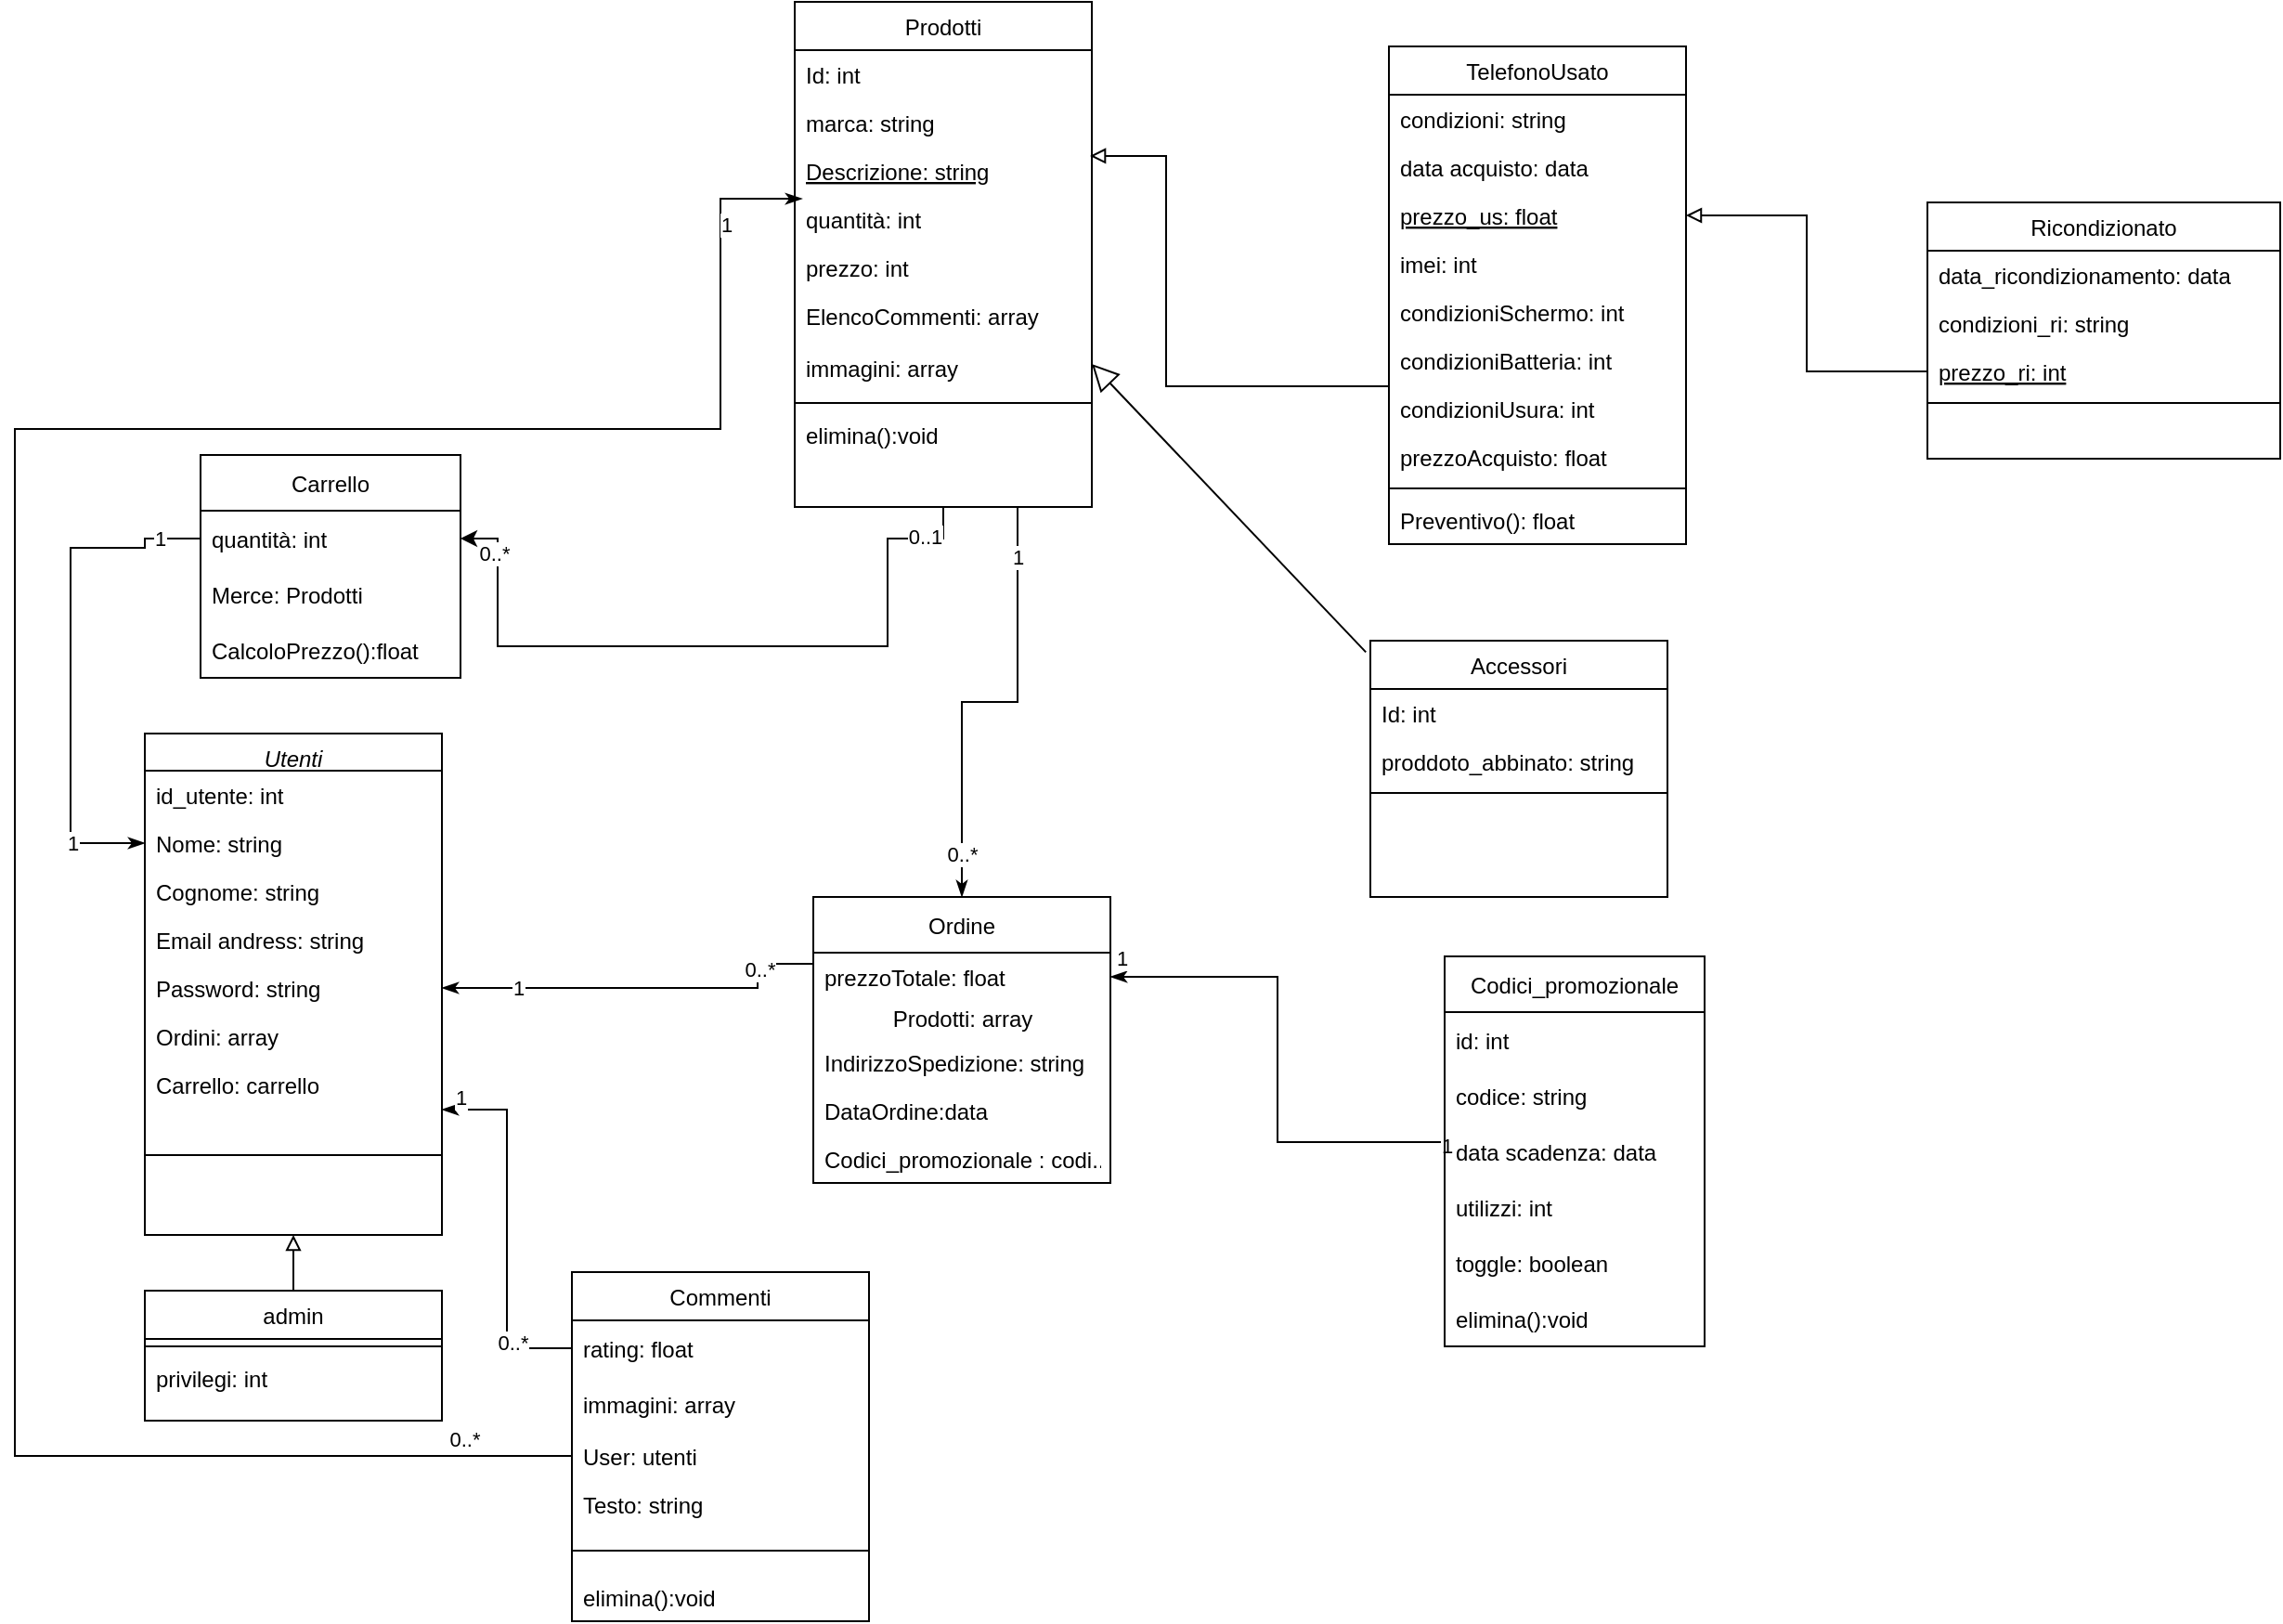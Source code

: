 <mxfile>
    <diagram id="C5RBs43oDa-KdzZeNtuy" name="Page-1">
        <mxGraphModel dx="1881" dy="1899" grid="1" gridSize="10" guides="1" tooltips="1" connect="1" arrows="1" fold="1" page="1" pageScale="1" pageWidth="827" pageHeight="1169" math="0" shadow="0">
            <root>
                <mxCell id="WIyWlLk6GJQsqaUBKTNV-0"/>
                <mxCell id="WIyWlLk6GJQsqaUBKTNV-1" parent="WIyWlLk6GJQsqaUBKTNV-0"/>
                <mxCell id="IXz-BEUPdebys6JWYZdc-4" value="0..*" style="edgeStyle=orthogonalEdgeStyle;rounded=0;orthogonalLoop=1;jettySize=auto;html=1;exitX=0.025;exitY=0.077;exitDx=0;exitDy=0;entryX=0;entryY=0.5;entryDx=0;entryDy=0;endArrow=none;endFill=0;exitPerimeter=0;startArrow=classicThin;startFill=1;" parent="WIyWlLk6GJQsqaUBKTNV-1" source="A47YOINxvxyLY4F3asWl-111" edge="1">
                    <mxGeometry x="0.917" y="9" relative="1" as="geometry">
                        <mxPoint x="-160" y="779" as="targetPoint"/>
                        <Array as="points">
                            <mxPoint x="-80" y="102"/>
                            <mxPoint x="-80" y="226"/>
                            <mxPoint x="-460" y="226"/>
                            <mxPoint x="-460" y="779"/>
                        </Array>
                        <mxPoint as="offset"/>
                    </mxGeometry>
                </mxCell>
                <mxCell id="IXz-BEUPdebys6JWYZdc-5" value="1" style="edgeLabel;html=1;align=center;verticalAlign=middle;resizable=0;points=[];" parent="IXz-BEUPdebys6JWYZdc-4" vertex="1" connectable="0">
                    <mxGeometry x="-0.917" y="3" relative="1" as="geometry">
                        <mxPoint as="offset"/>
                    </mxGeometry>
                </mxCell>
                <mxCell id="A47YOINxvxyLY4F3asWl-1" value="Prodotti" style="swimlane;fontStyle=0;align=center;verticalAlign=top;childLayout=stackLayout;horizontal=1;startSize=26;horizontalStack=0;resizeParent=1;resizeLast=0;collapsible=1;marginBottom=0;rounded=0;shadow=0;strokeWidth=1;" parent="WIyWlLk6GJQsqaUBKTNV-1" vertex="1">
                    <mxGeometry x="-40" y="-4" width="160" height="272" as="geometry">
                        <mxRectangle x="130" y="380" width="160" height="26" as="alternateBounds"/>
                    </mxGeometry>
                </mxCell>
                <mxCell id="A47YOINxvxyLY4F3asWl-2" value="Id: int&#10;" style="text;align=left;verticalAlign=top;spacingLeft=4;spacingRight=4;overflow=hidden;rotatable=0;points=[[0,0.5],[1,0.5]];portConstraint=eastwest;" parent="A47YOINxvxyLY4F3asWl-1" vertex="1">
                    <mxGeometry y="26" width="160" height="26" as="geometry"/>
                </mxCell>
                <mxCell id="A47YOINxvxyLY4F3asWl-3" value="marca: string&#10;" style="text;align=left;verticalAlign=top;spacingLeft=4;spacingRight=4;overflow=hidden;rotatable=0;points=[[0,0.5],[1,0.5]];portConstraint=eastwest;rounded=0;shadow=0;html=0;" parent="A47YOINxvxyLY4F3asWl-1" vertex="1">
                    <mxGeometry y="52" width="160" height="26" as="geometry"/>
                </mxCell>
                <mxCell id="A47YOINxvxyLY4F3asWl-5" value="Descrizione: string" style="text;align=left;verticalAlign=top;spacingLeft=4;spacingRight=4;overflow=hidden;rotatable=0;points=[[0,0.5],[1,0.5]];portConstraint=eastwest;fontStyle=4" parent="A47YOINxvxyLY4F3asWl-1" vertex="1">
                    <mxGeometry y="78" width="160" height="26" as="geometry"/>
                </mxCell>
                <mxCell id="A47YOINxvxyLY4F3asWl-111" value="quantità: int" style="text;align=left;verticalAlign=top;spacingLeft=4;spacingRight=4;overflow=hidden;rotatable=0;points=[[0,0.5],[1,0.5]];portConstraint=eastwest;" parent="A47YOINxvxyLY4F3asWl-1" vertex="1">
                    <mxGeometry y="104" width="160" height="26" as="geometry"/>
                </mxCell>
                <mxCell id="A47YOINxvxyLY4F3asWl-6" value="prezzo: int&#10;" style="text;align=left;verticalAlign=top;spacingLeft=4;spacingRight=4;overflow=hidden;rotatable=0;points=[[0,0.5],[1,0.5]];portConstraint=eastwest;" parent="A47YOINxvxyLY4F3asWl-1" vertex="1">
                    <mxGeometry y="130" width="160" height="26" as="geometry"/>
                </mxCell>
                <mxCell id="IXz-BEUPdebys6JWYZdc-3" value="ElencoCommenti: array" style="text;strokeColor=none;fillColor=none;align=left;verticalAlign=middle;spacingLeft=4;spacingRight=4;overflow=hidden;points=[[0,0.5],[1,0.5]];portConstraint=eastwest;rotatable=0;" parent="A47YOINxvxyLY4F3asWl-1" vertex="1">
                    <mxGeometry y="156" width="160" height="26" as="geometry"/>
                </mxCell>
                <mxCell id="y4r64zRViF-xcPbUj4qO-9" value="immagini: array" style="text;strokeColor=none;fillColor=none;align=left;verticalAlign=middle;spacingLeft=4;spacingRight=4;overflow=hidden;points=[[0,0.5],[1,0.5]];portConstraint=eastwest;rotatable=0;" parent="A47YOINxvxyLY4F3asWl-1" vertex="1">
                    <mxGeometry y="182" width="160" height="30" as="geometry"/>
                </mxCell>
                <mxCell id="A47YOINxvxyLY4F3asWl-4" value="" style="line;html=1;strokeWidth=1;align=left;verticalAlign=middle;spacingTop=-1;spacingLeft=3;spacingRight=3;rotatable=0;labelPosition=right;points=[];portConstraint=eastwest;" parent="A47YOINxvxyLY4F3asWl-1" vertex="1">
                    <mxGeometry y="212" width="160" height="8" as="geometry"/>
                </mxCell>
                <mxCell id="y4r64zRViF-xcPbUj4qO-17" value="elimina():void" style="text;strokeColor=none;fillColor=none;align=left;verticalAlign=middle;spacingLeft=4;spacingRight=4;overflow=hidden;points=[[0,0.5],[1,0.5]];portConstraint=eastwest;rotatable=0;" parent="A47YOINxvxyLY4F3asWl-1" vertex="1">
                    <mxGeometry y="220" width="160" height="26" as="geometry"/>
                </mxCell>
                <mxCell id="A47YOINxvxyLY4F3asWl-13" value="Accessori&#10;" style="swimlane;fontStyle=0;align=center;verticalAlign=top;childLayout=stackLayout;horizontal=1;startSize=26;horizontalStack=0;resizeParent=1;resizeLast=0;collapsible=1;marginBottom=0;rounded=0;shadow=0;strokeWidth=1;" parent="WIyWlLk6GJQsqaUBKTNV-1" vertex="1">
                    <mxGeometry x="270" y="340" width="160" height="138" as="geometry">
                        <mxRectangle x="130" y="380" width="160" height="26" as="alternateBounds"/>
                    </mxGeometry>
                </mxCell>
                <mxCell id="A47YOINxvxyLY4F3asWl-14" value="Id: int&#10;" style="text;align=left;verticalAlign=top;spacingLeft=4;spacingRight=4;overflow=hidden;rotatable=0;points=[[0,0.5],[1,0.5]];portConstraint=eastwest;" parent="A47YOINxvxyLY4F3asWl-13" vertex="1">
                    <mxGeometry y="26" width="160" height="26" as="geometry"/>
                </mxCell>
                <mxCell id="A47YOINxvxyLY4F3asWl-15" value="proddoto_abbinato: string" style="text;align=left;verticalAlign=top;spacingLeft=4;spacingRight=4;overflow=hidden;rotatable=0;points=[[0,0.5],[1,0.5]];portConstraint=eastwest;rounded=0;shadow=0;html=0;" parent="A47YOINxvxyLY4F3asWl-13" vertex="1">
                    <mxGeometry y="52" width="160" height="26" as="geometry"/>
                </mxCell>
                <mxCell id="A47YOINxvxyLY4F3asWl-17" value="" style="line;html=1;strokeWidth=1;align=left;verticalAlign=middle;spacingTop=-1;spacingLeft=3;spacingRight=3;rotatable=0;labelPosition=right;points=[];portConstraint=eastwest;" parent="A47YOINxvxyLY4F3asWl-13" vertex="1">
                    <mxGeometry y="78" width="160" height="8" as="geometry"/>
                </mxCell>
                <mxCell id="A47YOINxvxyLY4F3asWl-25" value="TelefonoUsato&#10;" style="swimlane;fontStyle=0;align=center;verticalAlign=top;childLayout=stackLayout;horizontal=1;startSize=26;horizontalStack=0;resizeParent=1;resizeLast=0;collapsible=1;marginBottom=0;rounded=0;shadow=0;strokeWidth=1;" parent="WIyWlLk6GJQsqaUBKTNV-1" vertex="1">
                    <mxGeometry x="280" y="20" width="160" height="268" as="geometry">
                        <mxRectangle x="130" y="380" width="160" height="26" as="alternateBounds"/>
                    </mxGeometry>
                </mxCell>
                <mxCell id="A47YOINxvxyLY4F3asWl-26" value="condizioni: string&#10;" style="text;align=left;verticalAlign=top;spacingLeft=4;spacingRight=4;overflow=hidden;rotatable=0;points=[[0,0.5],[1,0.5]];portConstraint=eastwest;" parent="A47YOINxvxyLY4F3asWl-25" vertex="1">
                    <mxGeometry y="26" width="160" height="26" as="geometry"/>
                </mxCell>
                <mxCell id="A47YOINxvxyLY4F3asWl-27" value="data acquisto: data" style="text;align=left;verticalAlign=top;spacingLeft=4;spacingRight=4;overflow=hidden;rotatable=0;points=[[0,0.5],[1,0.5]];portConstraint=eastwest;rounded=0;shadow=0;html=0;" parent="A47YOINxvxyLY4F3asWl-25" vertex="1">
                    <mxGeometry y="52" width="160" height="26" as="geometry"/>
                </mxCell>
                <mxCell id="A47YOINxvxyLY4F3asWl-113" value="prezzo_us: float" style="text;align=left;verticalAlign=top;spacingLeft=4;spacingRight=4;overflow=hidden;rotatable=0;points=[[0,0.5],[1,0.5]];portConstraint=eastwest;fontStyle=4" parent="A47YOINxvxyLY4F3asWl-25" vertex="1">
                    <mxGeometry y="78" width="160" height="26" as="geometry"/>
                </mxCell>
                <mxCell id="A47YOINxvxyLY4F3asWl-115" value="imei: int" style="text;align=left;verticalAlign=top;spacingLeft=4;spacingRight=4;overflow=hidden;rotatable=0;points=[[0,0.5],[1,0.5]];portConstraint=eastwest;" parent="A47YOINxvxyLY4F3asWl-25" vertex="1">
                    <mxGeometry y="104" width="160" height="26" as="geometry"/>
                </mxCell>
                <mxCell id="IXz-BEUPdebys6JWYZdc-23" value="condizioniSchermo: int" style="text;align=left;verticalAlign=top;spacingLeft=4;spacingRight=4;overflow=hidden;rotatable=0;points=[[0,0.5],[1,0.5]];portConstraint=eastwest;" parent="A47YOINxvxyLY4F3asWl-25" vertex="1">
                    <mxGeometry y="130" width="160" height="26" as="geometry"/>
                </mxCell>
                <mxCell id="y4r64zRViF-xcPbUj4qO-3" value="condizioniBatteria: int" style="text;align=left;verticalAlign=top;spacingLeft=4;spacingRight=4;overflow=hidden;rotatable=0;points=[[0,0.5],[1,0.5]];portConstraint=eastwest;" parent="A47YOINxvxyLY4F3asWl-25" vertex="1">
                    <mxGeometry y="156" width="160" height="26" as="geometry"/>
                </mxCell>
                <mxCell id="y4r64zRViF-xcPbUj4qO-4" value="condizioniUsura: int" style="text;align=left;verticalAlign=top;spacingLeft=4;spacingRight=4;overflow=hidden;rotatable=0;points=[[0,0.5],[1,0.5]];portConstraint=eastwest;" parent="A47YOINxvxyLY4F3asWl-25" vertex="1">
                    <mxGeometry y="182" width="160" height="26" as="geometry"/>
                </mxCell>
                <mxCell id="y4r64zRViF-xcPbUj4qO-5" value="prezzoAcquisto: float" style="text;align=left;verticalAlign=top;spacingLeft=4;spacingRight=4;overflow=hidden;rotatable=0;points=[[0,0.5],[1,0.5]];portConstraint=eastwest;" parent="A47YOINxvxyLY4F3asWl-25" vertex="1">
                    <mxGeometry y="208" width="160" height="26" as="geometry"/>
                </mxCell>
                <mxCell id="A47YOINxvxyLY4F3asWl-29" value="" style="line;html=1;strokeWidth=1;align=left;verticalAlign=middle;spacingTop=-1;spacingLeft=3;spacingRight=3;rotatable=0;labelPosition=right;points=[];portConstraint=eastwest;" parent="A47YOINxvxyLY4F3asWl-25" vertex="1">
                    <mxGeometry y="234" width="160" height="8" as="geometry"/>
                </mxCell>
                <mxCell id="y4r64zRViF-xcPbUj4qO-6" value="Preventivo(): float" style="text;align=left;verticalAlign=top;spacingLeft=4;spacingRight=4;overflow=hidden;rotatable=0;points=[[0,0.5],[1,0.5]];portConstraint=eastwest;" parent="A47YOINxvxyLY4F3asWl-25" vertex="1">
                    <mxGeometry y="242" width="160" height="26" as="geometry"/>
                </mxCell>
                <mxCell id="A47YOINxvxyLY4F3asWl-31" value="Ricondizionato" style="swimlane;fontStyle=0;align=center;verticalAlign=top;childLayout=stackLayout;horizontal=1;startSize=26;horizontalStack=0;resizeParent=1;resizeLast=0;collapsible=1;marginBottom=0;rounded=0;shadow=0;strokeWidth=1;" parent="WIyWlLk6GJQsqaUBKTNV-1" vertex="1">
                    <mxGeometry x="570" y="104" width="190" height="138" as="geometry">
                        <mxRectangle x="130" y="380" width="160" height="26" as="alternateBounds"/>
                    </mxGeometry>
                </mxCell>
                <mxCell id="A47YOINxvxyLY4F3asWl-32" value="data_ricondizionamento: data" style="text;align=left;verticalAlign=top;spacingLeft=4;spacingRight=4;overflow=hidden;rotatable=0;points=[[0,0.5],[1,0.5]];portConstraint=eastwest;" parent="A47YOINxvxyLY4F3asWl-31" vertex="1">
                    <mxGeometry y="26" width="190" height="26" as="geometry"/>
                </mxCell>
                <mxCell id="A47YOINxvxyLY4F3asWl-33" value="condizioni_ri: string" style="text;align=left;verticalAlign=top;spacingLeft=4;spacingRight=4;overflow=hidden;rotatable=0;points=[[0,0.5],[1,0.5]];portConstraint=eastwest;rounded=0;shadow=0;html=0;" parent="A47YOINxvxyLY4F3asWl-31" vertex="1">
                    <mxGeometry y="52" width="190" height="26" as="geometry"/>
                </mxCell>
                <mxCell id="A47YOINxvxyLY4F3asWl-34" value="prezzo_ri: int" style="text;align=left;verticalAlign=top;spacingLeft=4;spacingRight=4;overflow=hidden;rotatable=0;points=[[0,0.5],[1,0.5]];portConstraint=eastwest;fontStyle=4" parent="A47YOINxvxyLY4F3asWl-31" vertex="1">
                    <mxGeometry y="78" width="190" height="26" as="geometry"/>
                </mxCell>
                <mxCell id="A47YOINxvxyLY4F3asWl-35" value="" style="line;html=1;strokeWidth=1;align=left;verticalAlign=middle;spacingTop=-1;spacingLeft=3;spacingRight=3;rotatable=0;labelPosition=right;points=[];portConstraint=eastwest;" parent="A47YOINxvxyLY4F3asWl-31" vertex="1">
                    <mxGeometry y="104" width="190" height="8" as="geometry"/>
                </mxCell>
                <mxCell id="A47YOINxvxyLY4F3asWl-59" value="" style="endArrow=block;endFill=0;endSize=12;html=1;rounded=0;elbow=vertical;entryX=1;entryY=0.5;entryDx=0;entryDy=0;exitX=-0.015;exitY=0.045;exitDx=0;exitDy=0;exitPerimeter=0;" parent="WIyWlLk6GJQsqaUBKTNV-1" source="A47YOINxvxyLY4F3asWl-13" edge="1">
                    <mxGeometry width="160" relative="1" as="geometry">
                        <mxPoint x="294" y="78" as="sourcePoint"/>
                        <mxPoint x="120" y="191" as="targetPoint"/>
                    </mxGeometry>
                </mxCell>
                <mxCell id="A47YOINxvxyLY4F3asWl-71" value="Commenti" style="swimlane;fontStyle=0;align=center;verticalAlign=top;childLayout=stackLayout;horizontal=1;startSize=26;horizontalStack=0;resizeParent=1;resizeLast=0;collapsible=1;marginBottom=0;rounded=0;shadow=0;strokeWidth=1;" parent="WIyWlLk6GJQsqaUBKTNV-1" vertex="1">
                    <mxGeometry x="-160" y="680" width="160" height="188" as="geometry">
                        <mxRectangle x="130" y="380" width="160" height="26" as="alternateBounds"/>
                    </mxGeometry>
                </mxCell>
                <mxCell id="A47YOINxvxyLY4F3asWl-72" value="rating: float" style="text;strokeColor=none;fillColor=none;align=left;verticalAlign=middle;spacingLeft=4;spacingRight=4;overflow=hidden;points=[[0,0.5],[1,0.5]];portConstraint=eastwest;rotatable=0;" parent="A47YOINxvxyLY4F3asWl-71" vertex="1">
                    <mxGeometry y="26" width="160" height="30" as="geometry"/>
                </mxCell>
                <mxCell id="A47YOINxvxyLY4F3asWl-73" value="immagini: array" style="text;strokeColor=none;fillColor=none;align=left;verticalAlign=middle;spacingLeft=4;spacingRight=4;overflow=hidden;points=[[0,0.5],[1,0.5]];portConstraint=eastwest;rotatable=0;" parent="A47YOINxvxyLY4F3asWl-71" vertex="1">
                    <mxGeometry y="56" width="160" height="30" as="geometry"/>
                </mxCell>
                <mxCell id="IXz-BEUPdebys6JWYZdc-2" value="User: utenti" style="text;strokeColor=none;fillColor=none;align=left;verticalAlign=middle;spacingLeft=4;spacingRight=4;overflow=hidden;points=[[0,0.5],[1,0.5]];portConstraint=eastwest;rotatable=0;" parent="A47YOINxvxyLY4F3asWl-71" vertex="1">
                    <mxGeometry y="86" width="160" height="26" as="geometry"/>
                </mxCell>
                <mxCell id="1" value="Testo: string" style="text;strokeColor=none;fillColor=none;align=left;verticalAlign=middle;spacingLeft=4;spacingRight=4;overflow=hidden;points=[[0,0.5],[1,0.5]];portConstraint=eastwest;rotatable=0;" vertex="1" parent="A47YOINxvxyLY4F3asWl-71">
                    <mxGeometry y="112" width="160" height="26" as="geometry"/>
                </mxCell>
                <mxCell id="A47YOINxvxyLY4F3asWl-76" value="" style="line;html=1;strokeWidth=1;align=left;verticalAlign=middle;spacingTop=-1;spacingLeft=3;spacingRight=3;rotatable=0;labelPosition=right;points=[];portConstraint=eastwest;" parent="A47YOINxvxyLY4F3asWl-71" vertex="1">
                    <mxGeometry y="138" width="160" height="24" as="geometry"/>
                </mxCell>
                <mxCell id="y4r64zRViF-xcPbUj4qO-11" value="elimina():void" style="text;strokeColor=none;fillColor=none;align=left;verticalAlign=middle;spacingLeft=4;spacingRight=4;overflow=hidden;points=[[0,0.5],[1,0.5]];portConstraint=eastwest;rotatable=0;" parent="A47YOINxvxyLY4F3asWl-71" vertex="1">
                    <mxGeometry y="162" width="160" height="26" as="geometry"/>
                </mxCell>
                <mxCell id="A47YOINxvxyLY4F3asWl-77" value="Carrello" style="swimlane;fontStyle=0;childLayout=stackLayout;horizontal=1;startSize=30;horizontalStack=0;resizeParent=1;resizeParentMax=0;resizeLast=0;collapsible=1;marginBottom=0;" parent="WIyWlLk6GJQsqaUBKTNV-1" vertex="1">
                    <mxGeometry x="-360" y="240" width="140" height="120" as="geometry">
                        <mxRectangle x="280" y="710" width="70" height="30" as="alternateBounds"/>
                    </mxGeometry>
                </mxCell>
                <mxCell id="A47YOINxvxyLY4F3asWl-80" value="quantità: int" style="text;strokeColor=none;fillColor=none;align=left;verticalAlign=middle;spacingLeft=4;spacingRight=4;overflow=hidden;points=[[0,0.5],[1,0.5]];portConstraint=eastwest;rotatable=0;" parent="A47YOINxvxyLY4F3asWl-77" vertex="1">
                    <mxGeometry y="30" width="140" height="30" as="geometry"/>
                </mxCell>
                <mxCell id="IXz-BEUPdebys6JWYZdc-26" value="Merce: Prodotti" style="text;strokeColor=none;fillColor=none;align=left;verticalAlign=middle;spacingLeft=4;spacingRight=4;overflow=hidden;points=[[0,0.5],[1,0.5]];portConstraint=eastwest;rotatable=0;" parent="A47YOINxvxyLY4F3asWl-77" vertex="1">
                    <mxGeometry y="60" width="140" height="30" as="geometry"/>
                </mxCell>
                <mxCell id="y4r64zRViF-xcPbUj4qO-16" value="CalcoloPrezzo():float" style="text;strokeColor=none;fillColor=none;align=left;verticalAlign=middle;spacingLeft=4;spacingRight=4;overflow=hidden;points=[[0,0.5],[1,0.5]];portConstraint=eastwest;rotatable=0;" parent="A47YOINxvxyLY4F3asWl-77" vertex="1">
                    <mxGeometry y="90" width="140" height="30" as="geometry"/>
                </mxCell>
                <mxCell id="A47YOINxvxyLY4F3asWl-81" value="Utenti" style="swimlane;fontStyle=2;align=center;verticalAlign=top;childLayout=stackLayout;horizontal=1;startSize=20;horizontalStack=0;resizeParent=1;resizeLast=0;collapsible=1;marginBottom=0;rounded=0;shadow=0;strokeWidth=1;" parent="WIyWlLk6GJQsqaUBKTNV-1" vertex="1">
                    <mxGeometry x="-390" y="390" width="160" height="270" as="geometry">
                        <mxRectangle x="230" y="140" width="160" height="26" as="alternateBounds"/>
                    </mxGeometry>
                </mxCell>
                <mxCell id="A47YOINxvxyLY4F3asWl-82" value="id_utente: int" style="text;align=left;verticalAlign=top;spacingLeft=4;spacingRight=4;overflow=hidden;rotatable=0;points=[[0,0.5],[1,0.5]];portConstraint=eastwest;" parent="A47YOINxvxyLY4F3asWl-81" vertex="1">
                    <mxGeometry y="20" width="160" height="26" as="geometry"/>
                </mxCell>
                <mxCell id="A47YOINxvxyLY4F3asWl-83" value="Nome: string" style="text;align=left;verticalAlign=top;spacingLeft=4;spacingRight=4;overflow=hidden;rotatable=0;points=[[0,0.5],[1,0.5]];portConstraint=eastwest;rounded=0;shadow=0;html=0;" parent="A47YOINxvxyLY4F3asWl-81" vertex="1">
                    <mxGeometry y="46" width="160" height="26" as="geometry"/>
                </mxCell>
                <mxCell id="A47YOINxvxyLY4F3asWl-84" value="Cognome: string" style="text;align=left;verticalAlign=top;spacingLeft=4;spacingRight=4;overflow=hidden;rotatable=0;points=[[0,0.5],[1,0.5]];portConstraint=eastwest;" parent="A47YOINxvxyLY4F3asWl-81" vertex="1">
                    <mxGeometry y="72" width="160" height="26" as="geometry"/>
                </mxCell>
                <mxCell id="A47YOINxvxyLY4F3asWl-85" value="Email andress: string" style="text;align=left;verticalAlign=top;spacingLeft=4;spacingRight=4;overflow=hidden;rotatable=0;points=[[0,0.5],[1,0.5]];portConstraint=eastwest;" parent="A47YOINxvxyLY4F3asWl-81" vertex="1">
                    <mxGeometry y="98" width="160" height="26" as="geometry"/>
                </mxCell>
                <mxCell id="A47YOINxvxyLY4F3asWl-86" value="Password: string" style="text;align=left;verticalAlign=top;spacingLeft=4;spacingRight=4;overflow=hidden;rotatable=0;points=[[0,0.5],[1,0.5]];portConstraint=eastwest;" parent="A47YOINxvxyLY4F3asWl-81" vertex="1">
                    <mxGeometry y="124" width="160" height="26" as="geometry"/>
                </mxCell>
                <mxCell id="y4r64zRViF-xcPbUj4qO-0" value="Ordini: array" style="text;align=left;verticalAlign=top;spacingLeft=4;spacingRight=4;overflow=hidden;rotatable=0;points=[[0,0.5],[1,0.5]];portConstraint=eastwest;" parent="A47YOINxvxyLY4F3asWl-81" vertex="1">
                    <mxGeometry y="150" width="160" height="26" as="geometry"/>
                </mxCell>
                <mxCell id="y4r64zRViF-xcPbUj4qO-7" value="Carrello: carrello" style="text;align=left;verticalAlign=top;spacingLeft=4;spacingRight=4;overflow=hidden;rotatable=0;points=[[0,0.5],[1,0.5]];portConstraint=eastwest;" parent="A47YOINxvxyLY4F3asWl-81" vertex="1">
                    <mxGeometry y="176" width="160" height="26" as="geometry"/>
                </mxCell>
                <mxCell id="A47YOINxvxyLY4F3asWl-87" value="" style="line;html=1;strokeWidth=1;align=left;verticalAlign=middle;spacingTop=-1;spacingLeft=3;spacingRight=3;rotatable=0;labelPosition=right;points=[];portConstraint=eastwest;" parent="A47YOINxvxyLY4F3asWl-81" vertex="1">
                    <mxGeometry y="202" width="160" height="50" as="geometry"/>
                </mxCell>
                <mxCell id="IXz-BEUPdebys6JWYZdc-10" style="edgeStyle=orthogonalEdgeStyle;rounded=0;orthogonalLoop=1;jettySize=auto;html=1;entryX=0.5;entryY=1;entryDx=0;entryDy=0;endArrow=block;endFill=0;" parent="WIyWlLk6GJQsqaUBKTNV-1" source="A47YOINxvxyLY4F3asWl-88" target="A47YOINxvxyLY4F3asWl-81" edge="1">
                    <mxGeometry relative="1" as="geometry"/>
                </mxCell>
                <mxCell id="A47YOINxvxyLY4F3asWl-88" value="admin&#10;" style="swimlane;fontStyle=0;align=center;verticalAlign=top;childLayout=stackLayout;horizontal=1;startSize=26;horizontalStack=0;resizeParent=1;resizeLast=0;collapsible=1;marginBottom=0;rounded=0;shadow=0;strokeWidth=1;" parent="WIyWlLk6GJQsqaUBKTNV-1" vertex="1">
                    <mxGeometry x="-390" y="690" width="160" height="70" as="geometry">
                        <mxRectangle x="340" y="380" width="170" height="26" as="alternateBounds"/>
                    </mxGeometry>
                </mxCell>
                <mxCell id="A47YOINxvxyLY4F3asWl-90" value="" style="line;html=1;strokeWidth=1;align=left;verticalAlign=middle;spacingTop=-1;spacingLeft=3;spacingRight=3;rotatable=0;labelPosition=right;points=[];portConstraint=eastwest;" parent="A47YOINxvxyLY4F3asWl-88" vertex="1">
                    <mxGeometry y="26" width="160" height="8" as="geometry"/>
                </mxCell>
                <mxCell id="A47YOINxvxyLY4F3asWl-89" value="privilegi: int&#10;" style="text;align=left;verticalAlign=top;spacingLeft=4;spacingRight=4;overflow=hidden;rotatable=0;points=[[0,0.5],[1,0.5]];portConstraint=eastwest;" parent="A47YOINxvxyLY4F3asWl-88" vertex="1">
                    <mxGeometry y="34" width="160" height="26" as="geometry"/>
                </mxCell>
                <mxCell id="IXz-BEUPdebys6JWYZdc-14" style="edgeStyle=orthogonalEdgeStyle;rounded=0;orthogonalLoop=1;jettySize=auto;html=1;entryX=0.75;entryY=1;entryDx=0;entryDy=0;endArrow=none;endFill=0;startArrow=classicThin;startFill=1;" parent="WIyWlLk6GJQsqaUBKTNV-1" source="A47YOINxvxyLY4F3asWl-92" target="A47YOINxvxyLY4F3asWl-1" edge="1">
                    <mxGeometry relative="1" as="geometry"/>
                </mxCell>
                <mxCell id="IXz-BEUPdebys6JWYZdc-30" value="0..*" style="edgeLabel;html=1;align=center;verticalAlign=middle;resizable=0;points=[];" parent="IXz-BEUPdebys6JWYZdc-14" vertex="1" connectable="0">
                    <mxGeometry x="-0.805" relative="1" as="geometry">
                        <mxPoint as="offset"/>
                    </mxGeometry>
                </mxCell>
                <mxCell id="IXz-BEUPdebys6JWYZdc-31" value="1" style="edgeLabel;html=1;align=center;verticalAlign=middle;resizable=0;points=[];" parent="IXz-BEUPdebys6JWYZdc-14" vertex="1" connectable="0">
                    <mxGeometry x="0.774" relative="1" as="geometry">
                        <mxPoint as="offset"/>
                    </mxGeometry>
                </mxCell>
                <mxCell id="A47YOINxvxyLY4F3asWl-92" value="Ordine" style="swimlane;fontStyle=0;childLayout=stackLayout;horizontal=1;startSize=30;horizontalStack=0;resizeParent=1;resizeParentMax=0;resizeLast=0;collapsible=1;marginBottom=0;" parent="WIyWlLk6GJQsqaUBKTNV-1" vertex="1">
                    <mxGeometry x="-30" y="478" width="160" height="154" as="geometry"/>
                </mxCell>
                <mxCell id="y4r64zRViF-xcPbUj4qO-8" value="prezzoTotale: float" style="text;align=left;verticalAlign=top;spacingLeft=4;spacingRight=4;overflow=hidden;rotatable=0;points=[[0,0.5],[1,0.5]];portConstraint=eastwest;" parent="A47YOINxvxyLY4F3asWl-92" vertex="1">
                    <mxGeometry y="30" width="160" height="26" as="geometry"/>
                </mxCell>
                <mxCell id="y4r64zRViF-xcPbUj4qO-1" value="Prodotti: array" style="text;html=1;align=center;verticalAlign=middle;resizable=0;points=[];autosize=1;strokeColor=none;fillColor=none;" parent="A47YOINxvxyLY4F3asWl-92" vertex="1">
                    <mxGeometry y="56" width="160" height="20" as="geometry"/>
                </mxCell>
                <mxCell id="y4r64zRViF-xcPbUj4qO-14" value="IndirizzoSpedizione: string" style="text;align=left;verticalAlign=top;spacingLeft=4;spacingRight=4;overflow=hidden;rotatable=0;points=[[0,0.5],[1,0.5]];portConstraint=eastwest;" parent="A47YOINxvxyLY4F3asWl-92" vertex="1">
                    <mxGeometry y="76" width="160" height="26" as="geometry"/>
                </mxCell>
                <mxCell id="y4r64zRViF-xcPbUj4qO-15" value="DataOrdine:data" style="text;align=left;verticalAlign=top;spacingLeft=4;spacingRight=4;overflow=hidden;rotatable=0;points=[[0,0.5],[1,0.5]];portConstraint=eastwest;" parent="A47YOINxvxyLY4F3asWl-92" vertex="1">
                    <mxGeometry y="102" width="160" height="26" as="geometry"/>
                </mxCell>
                <mxCell id="0" value="Codici_promozionale : codi..&#10;" style="text;align=left;verticalAlign=top;spacingLeft=4;spacingRight=4;overflow=hidden;rotatable=0;points=[[0,0.5],[1,0.5]];portConstraint=eastwest;" parent="A47YOINxvxyLY4F3asWl-92" vertex="1">
                    <mxGeometry y="128" width="160" height="26" as="geometry"/>
                </mxCell>
                <mxCell id="IXz-BEUPdebys6JWYZdc-19" value="1" style="edgeStyle=orthogonalEdgeStyle;rounded=0;orthogonalLoop=1;jettySize=auto;html=1;entryX=1;entryY=0.5;entryDx=0;entryDy=0;endArrow=classicThin;endFill=1;" parent="WIyWlLk6GJQsqaUBKTNV-1" source="A47YOINxvxyLY4F3asWl-104" target="y4r64zRViF-xcPbUj4qO-8" edge="1">
                    <mxGeometry x="0.959" y="-10" relative="1" as="geometry">
                        <Array as="points">
                            <mxPoint x="220" y="610"/>
                            <mxPoint x="220" y="521"/>
                        </Array>
                        <mxPoint as="offset"/>
                    </mxGeometry>
                </mxCell>
                <mxCell id="IXz-BEUPdebys6JWYZdc-21" value="1" style="edgeLabel;html=1;align=center;verticalAlign=middle;resizable=0;points=[];" parent="IXz-BEUPdebys6JWYZdc-19" vertex="1" connectable="0">
                    <mxGeometry x="-0.816" y="2" relative="1" as="geometry">
                        <mxPoint x="25" as="offset"/>
                    </mxGeometry>
                </mxCell>
                <mxCell id="A47YOINxvxyLY4F3asWl-104" value="Codici_promozionale" style="swimlane;fontStyle=0;childLayout=stackLayout;horizontal=1;startSize=30;horizontalStack=0;resizeParent=1;resizeParentMax=0;resizeLast=0;collapsible=1;marginBottom=0;" parent="WIyWlLk6GJQsqaUBKTNV-1" vertex="1">
                    <mxGeometry x="310" y="510" width="140" height="210" as="geometry"/>
                </mxCell>
                <mxCell id="A47YOINxvxyLY4F3asWl-105" value="id: int" style="text;strokeColor=none;fillColor=none;align=left;verticalAlign=middle;spacingLeft=4;spacingRight=4;overflow=hidden;points=[[0,0.5],[1,0.5]];portConstraint=eastwest;rotatable=0;" parent="A47YOINxvxyLY4F3asWl-104" vertex="1">
                    <mxGeometry y="30" width="140" height="30" as="geometry"/>
                </mxCell>
                <mxCell id="A47YOINxvxyLY4F3asWl-106" value="codice: string" style="text;strokeColor=none;fillColor=none;align=left;verticalAlign=middle;spacingLeft=4;spacingRight=4;overflow=hidden;points=[[0,0.5],[1,0.5]];portConstraint=eastwest;rotatable=0;" parent="A47YOINxvxyLY4F3asWl-104" vertex="1">
                    <mxGeometry y="60" width="140" height="30" as="geometry"/>
                </mxCell>
                <mxCell id="A47YOINxvxyLY4F3asWl-107" value="data scadenza: data" style="text;strokeColor=none;fillColor=none;align=left;verticalAlign=middle;spacingLeft=4;spacingRight=4;overflow=hidden;points=[[0,0.5],[1,0.5]];portConstraint=eastwest;rotatable=0;" parent="A47YOINxvxyLY4F3asWl-104" vertex="1">
                    <mxGeometry y="90" width="140" height="30" as="geometry"/>
                </mxCell>
                <mxCell id="A47YOINxvxyLY4F3asWl-109" value="utilizzi: int" style="text;strokeColor=none;fillColor=none;align=left;verticalAlign=middle;spacingLeft=4;spacingRight=4;overflow=hidden;points=[[0,0.5],[1,0.5]];portConstraint=eastwest;rotatable=0;" parent="A47YOINxvxyLY4F3asWl-104" vertex="1">
                    <mxGeometry y="120" width="140" height="30" as="geometry"/>
                </mxCell>
                <mxCell id="A47YOINxvxyLY4F3asWl-108" value="toggle: boolean" style="text;strokeColor=none;fillColor=none;align=left;verticalAlign=middle;spacingLeft=4;spacingRight=4;overflow=hidden;points=[[0,0.5],[1,0.5]];portConstraint=eastwest;rotatable=0;" parent="A47YOINxvxyLY4F3asWl-104" vertex="1">
                    <mxGeometry y="150" width="140" height="30" as="geometry"/>
                </mxCell>
                <mxCell id="y4r64zRViF-xcPbUj4qO-12" value="elimina():void" style="text;strokeColor=none;fillColor=none;align=left;verticalAlign=middle;spacingLeft=4;spacingRight=4;overflow=hidden;points=[[0,0.5],[1,0.5]];portConstraint=eastwest;rotatable=0;" parent="A47YOINxvxyLY4F3asWl-104" vertex="1">
                    <mxGeometry y="180" width="140" height="30" as="geometry"/>
                </mxCell>
                <mxCell id="IXz-BEUPdebys6JWYZdc-9" value="0..1" style="edgeStyle=orthogonalEdgeStyle;rounded=0;orthogonalLoop=1;jettySize=auto;html=1;exitX=1;exitY=0.5;exitDx=0;exitDy=0;entryX=0.5;entryY=1;entryDx=0;entryDy=0;endArrow=none;endFill=0;startArrow=classic;startFill=1;" parent="WIyWlLk6GJQsqaUBKTNV-1" source="A47YOINxvxyLY4F3asWl-80" target="A47YOINxvxyLY4F3asWl-1" edge="1">
                    <mxGeometry x="0.921" y="10" relative="1" as="geometry">
                        <Array as="points">
                            <mxPoint x="-200" y="285"/>
                            <mxPoint x="-200" y="343"/>
                            <mxPoint x="10" y="343"/>
                            <mxPoint x="10" y="285"/>
                            <mxPoint x="40" y="285"/>
                        </Array>
                        <mxPoint as="offset"/>
                    </mxGeometry>
                </mxCell>
                <mxCell id="IXz-BEUPdebys6JWYZdc-20" value="0..*" style="edgeLabel;html=1;align=center;verticalAlign=middle;resizable=0;points=[];" parent="IXz-BEUPdebys6JWYZdc-9" vertex="1" connectable="0">
                    <mxGeometry x="-0.858" y="-2" relative="1" as="geometry">
                        <mxPoint as="offset"/>
                    </mxGeometry>
                </mxCell>
                <mxCell id="IXz-BEUPdebys6JWYZdc-11" style="edgeStyle=orthogonalEdgeStyle;rounded=0;orthogonalLoop=1;jettySize=auto;html=1;exitX=0;exitY=0.5;exitDx=0;exitDy=0;entryX=0;entryY=0.5;entryDx=0;entryDy=0;endArrow=classicThin;endFill=1;startArrow=none;startFill=0;" parent="WIyWlLk6GJQsqaUBKTNV-1" source="A47YOINxvxyLY4F3asWl-80" target="A47YOINxvxyLY4F3asWl-83" edge="1">
                    <mxGeometry relative="1" as="geometry">
                        <Array as="points">
                            <mxPoint x="-390" y="285"/>
                            <mxPoint x="-390" y="290"/>
                            <mxPoint x="-430" y="290"/>
                            <mxPoint x="-430" y="449"/>
                        </Array>
                    </mxGeometry>
                </mxCell>
                <mxCell id="IXz-BEUPdebys6JWYZdc-12" value="1" style="edgeLabel;html=1;align=center;verticalAlign=middle;resizable=0;points=[];" parent="IXz-BEUPdebys6JWYZdc-11" vertex="1" connectable="0">
                    <mxGeometry x="-0.839" relative="1" as="geometry">
                        <mxPoint as="offset"/>
                    </mxGeometry>
                </mxCell>
                <mxCell id="IXz-BEUPdebys6JWYZdc-13" value="1" style="edgeLabel;html=1;align=center;verticalAlign=middle;resizable=0;points=[];" parent="IXz-BEUPdebys6JWYZdc-11" vertex="1" connectable="0">
                    <mxGeometry x="0.71" relative="1" as="geometry">
                        <mxPoint as="offset"/>
                    </mxGeometry>
                </mxCell>
                <mxCell id="IXz-BEUPdebys6JWYZdc-16" style="edgeStyle=orthogonalEdgeStyle;rounded=0;orthogonalLoop=1;jettySize=auto;html=1;exitX=0;exitY=0.5;exitDx=0;exitDy=0;entryX=1;entryY=0.5;entryDx=0;entryDy=0;endArrow=classicThin;endFill=1;startArrow=none;startFill=0;" parent="WIyWlLk6GJQsqaUBKTNV-1" target="A47YOINxvxyLY4F3asWl-86" edge="1">
                    <mxGeometry relative="1" as="geometry">
                        <mxPoint x="-30" y="514" as="sourcePoint"/>
                        <Array as="points">
                            <mxPoint x="-60" y="514"/>
                            <mxPoint x="-60" y="527"/>
                        </Array>
                    </mxGeometry>
                </mxCell>
                <mxCell id="IXz-BEUPdebys6JWYZdc-17" value="1" style="edgeLabel;html=1;align=center;verticalAlign=middle;resizable=0;points=[];" parent="IXz-BEUPdebys6JWYZdc-16" vertex="1" connectable="0">
                    <mxGeometry x="0.615" relative="1" as="geometry">
                        <mxPoint as="offset"/>
                    </mxGeometry>
                </mxCell>
                <mxCell id="IXz-BEUPdebys6JWYZdc-18" value="0..*" style="edgeLabel;html=1;align=center;verticalAlign=middle;resizable=0;points=[];" parent="IXz-BEUPdebys6JWYZdc-16" vertex="1" connectable="0">
                    <mxGeometry x="-0.69" y="1" relative="1" as="geometry">
                        <mxPoint as="offset"/>
                    </mxGeometry>
                </mxCell>
                <mxCell id="IXz-BEUPdebys6JWYZdc-22" style="edgeStyle=orthogonalEdgeStyle;rounded=0;orthogonalLoop=1;jettySize=auto;html=1;exitX=0;exitY=0.5;exitDx=0;exitDy=0;entryX=0.994;entryY=0.192;entryDx=0;entryDy=0;entryPerimeter=0;startArrow=none;startFill=0;endArrow=block;endFill=0;" parent="WIyWlLk6GJQsqaUBKTNV-1" source="A47YOINxvxyLY4F3asWl-27" target="A47YOINxvxyLY4F3asWl-5" edge="1">
                    <mxGeometry relative="1" as="geometry">
                        <Array as="points">
                            <mxPoint x="270" y="203"/>
                            <mxPoint x="160" y="203"/>
                            <mxPoint x="160" y="80"/>
                        </Array>
                    </mxGeometry>
                </mxCell>
                <mxCell id="IXz-BEUPdebys6JWYZdc-24" style="edgeStyle=orthogonalEdgeStyle;rounded=0;orthogonalLoop=1;jettySize=auto;html=1;exitX=0;exitY=0.5;exitDx=0;exitDy=0;entryX=1;entryY=0.5;entryDx=0;entryDy=0;startArrow=none;startFill=0;endArrow=block;endFill=0;" parent="WIyWlLk6GJQsqaUBKTNV-1" source="A47YOINxvxyLY4F3asWl-34" target="A47YOINxvxyLY4F3asWl-113" edge="1">
                    <mxGeometry relative="1" as="geometry"/>
                </mxCell>
                <mxCell id="y4r64zRViF-xcPbUj4qO-10" style="edgeStyle=orthogonalEdgeStyle;rounded=0;orthogonalLoop=1;jettySize=auto;html=1;exitX=0;exitY=0.5;exitDx=0;exitDy=0;entryX=1;entryY=0.75;entryDx=0;entryDy=0;startArrow=none;startFill=0;endArrow=classicThin;endFill=1;" parent="WIyWlLk6GJQsqaUBKTNV-1" source="A47YOINxvxyLY4F3asWl-72" target="A47YOINxvxyLY4F3asWl-81" edge="1">
                    <mxGeometry relative="1" as="geometry"/>
                </mxCell>
                <mxCell id="y4r64zRViF-xcPbUj4qO-18" value="0..*" style="edgeLabel;html=1;align=center;verticalAlign=middle;resizable=0;points=[];" parent="y4r64zRViF-xcPbUj4qO-10" vertex="1" connectable="0">
                    <mxGeometry x="-0.617" y="-3" relative="1" as="geometry">
                        <mxPoint as="offset"/>
                    </mxGeometry>
                </mxCell>
                <mxCell id="y4r64zRViF-xcPbUj4qO-19" value="1" style="edgeLabel;html=1;align=center;verticalAlign=middle;resizable=0;points=[];" parent="y4r64zRViF-xcPbUj4qO-10" vertex="1" connectable="0">
                    <mxGeometry x="0.667" y="1" relative="1" as="geometry">
                        <mxPoint x="-23" y="-8" as="offset"/>
                    </mxGeometry>
                </mxCell>
            </root>
        </mxGraphModel>
    </diagram>
</mxfile>